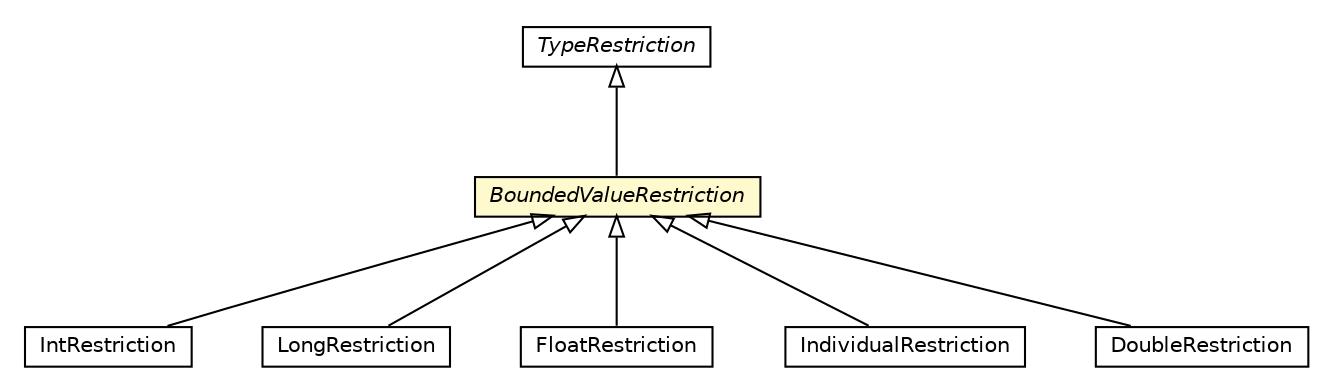 #!/usr/local/bin/dot
#
# Class diagram 
# Generated by UMLGraph version R5_6-24-gf6e263 (http://www.umlgraph.org/)
#

digraph G {
	edge [fontname="Helvetica",fontsize=10,labelfontname="Helvetica",labelfontsize=10];
	node [fontname="Helvetica",fontsize=10,shape=plaintext];
	nodesep=0.25;
	ranksep=0.5;
	// org.universAAL.middleware.owl.IntRestriction
	c2491804 [label=<<table title="org.universAAL.middleware.owl.IntRestriction" border="0" cellborder="1" cellspacing="0" cellpadding="2" port="p" href="./IntRestriction.html">
		<tr><td><table border="0" cellspacing="0" cellpadding="1">
<tr><td align="center" balign="center"> IntRestriction </td></tr>
		</table></td></tr>
		</table>>, URL="./IntRestriction.html", fontname="Helvetica", fontcolor="black", fontsize=10.0];
	// org.universAAL.middleware.owl.LongRestriction
	c2491805 [label=<<table title="org.universAAL.middleware.owl.LongRestriction" border="0" cellborder="1" cellspacing="0" cellpadding="2" port="p" href="./LongRestriction.html">
		<tr><td><table border="0" cellspacing="0" cellpadding="1">
<tr><td align="center" balign="center"> LongRestriction </td></tr>
		</table></td></tr>
		</table>>, URL="./LongRestriction.html", fontname="Helvetica", fontcolor="black", fontsize=10.0];
	// org.universAAL.middleware.owl.BoundedValueRestriction
	c2491815 [label=<<table title="org.universAAL.middleware.owl.BoundedValueRestriction" border="0" cellborder="1" cellspacing="0" cellpadding="2" port="p" bgcolor="lemonChiffon" href="./BoundedValueRestriction.html">
		<tr><td><table border="0" cellspacing="0" cellpadding="1">
<tr><td align="center" balign="center"><font face="Helvetica-Oblique"> BoundedValueRestriction </font></td></tr>
		</table></td></tr>
		</table>>, URL="./BoundedValueRestriction.html", fontname="Helvetica", fontcolor="black", fontsize=10.0];
	// org.universAAL.middleware.owl.TypeRestriction
	c2491816 [label=<<table title="org.universAAL.middleware.owl.TypeRestriction" border="0" cellborder="1" cellspacing="0" cellpadding="2" port="p" href="./TypeRestriction.html">
		<tr><td><table border="0" cellspacing="0" cellpadding="1">
<tr><td align="center" balign="center"><font face="Helvetica-Oblique"> TypeRestriction </font></td></tr>
		</table></td></tr>
		</table>>, URL="./TypeRestriction.html", fontname="Helvetica", fontcolor="black", fontsize=10.0];
	// org.universAAL.middleware.owl.FloatRestriction
	c2491819 [label=<<table title="org.universAAL.middleware.owl.FloatRestriction" border="0" cellborder="1" cellspacing="0" cellpadding="2" port="p" href="./FloatRestriction.html">
		<tr><td><table border="0" cellspacing="0" cellpadding="1">
<tr><td align="center" balign="center"> FloatRestriction </td></tr>
		</table></td></tr>
		</table>>, URL="./FloatRestriction.html", fontname="Helvetica", fontcolor="black", fontsize=10.0];
	// org.universAAL.middleware.owl.IndividualRestriction
	c2491822 [label=<<table title="org.universAAL.middleware.owl.IndividualRestriction" border="0" cellborder="1" cellspacing="0" cellpadding="2" port="p" href="./IndividualRestriction.html">
		<tr><td><table border="0" cellspacing="0" cellpadding="1">
<tr><td align="center" balign="center"> IndividualRestriction </td></tr>
		</table></td></tr>
		</table>>, URL="./IndividualRestriction.html", fontname="Helvetica", fontcolor="black", fontsize=10.0];
	// org.universAAL.middleware.owl.DoubleRestriction
	c2491827 [label=<<table title="org.universAAL.middleware.owl.DoubleRestriction" border="0" cellborder="1" cellspacing="0" cellpadding="2" port="p" href="./DoubleRestriction.html">
		<tr><td><table border="0" cellspacing="0" cellpadding="1">
<tr><td align="center" balign="center"> DoubleRestriction </td></tr>
		</table></td></tr>
		</table>>, URL="./DoubleRestriction.html", fontname="Helvetica", fontcolor="black", fontsize=10.0];
	//org.universAAL.middleware.owl.IntRestriction extends org.universAAL.middleware.owl.BoundedValueRestriction
	c2491815:p -> c2491804:p [dir=back,arrowtail=empty];
	//org.universAAL.middleware.owl.LongRestriction extends org.universAAL.middleware.owl.BoundedValueRestriction
	c2491815:p -> c2491805:p [dir=back,arrowtail=empty];
	//org.universAAL.middleware.owl.BoundedValueRestriction extends org.universAAL.middleware.owl.TypeRestriction
	c2491816:p -> c2491815:p [dir=back,arrowtail=empty];
	//org.universAAL.middleware.owl.FloatRestriction extends org.universAAL.middleware.owl.BoundedValueRestriction
	c2491815:p -> c2491819:p [dir=back,arrowtail=empty];
	//org.universAAL.middleware.owl.IndividualRestriction extends org.universAAL.middleware.owl.BoundedValueRestriction
	c2491815:p -> c2491822:p [dir=back,arrowtail=empty];
	//org.universAAL.middleware.owl.DoubleRestriction extends org.universAAL.middleware.owl.BoundedValueRestriction
	c2491815:p -> c2491827:p [dir=back,arrowtail=empty];
}

